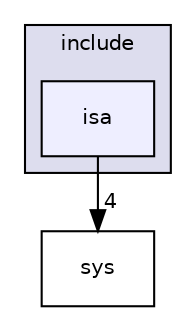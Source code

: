 digraph "C:/Dev/git/UbixOS/sys/include/isa" {
  compound=true
  node [ fontsize="10", fontname="Helvetica"];
  edge [ labelfontsize="10", labelfontname="Helvetica"];
  subgraph clusterdir_d1be8160e739b6eed1f7843efdbae1b3 {
    graph [ bgcolor="#ddddee", pencolor="black", label="include" fontname="Helvetica", fontsize="10", URL="dir_d1be8160e739b6eed1f7843efdbae1b3.html"]
  dir_5014c1b11ed476e69275a593545c2a82 [shape=box, label="isa", style="filled", fillcolor="#eeeeff", pencolor="black", URL="dir_5014c1b11ed476e69275a593545c2a82.html"];
  }
  dir_214f84c2c73d0f2f98eaa46a63e7b8c6 [shape=box label="sys" URL="dir_214f84c2c73d0f2f98eaa46a63e7b8c6.html"];
  dir_5014c1b11ed476e69275a593545c2a82->dir_214f84c2c73d0f2f98eaa46a63e7b8c6 [headlabel="4", labeldistance=1.5 headhref="dir_000030_000020.html"];
}
